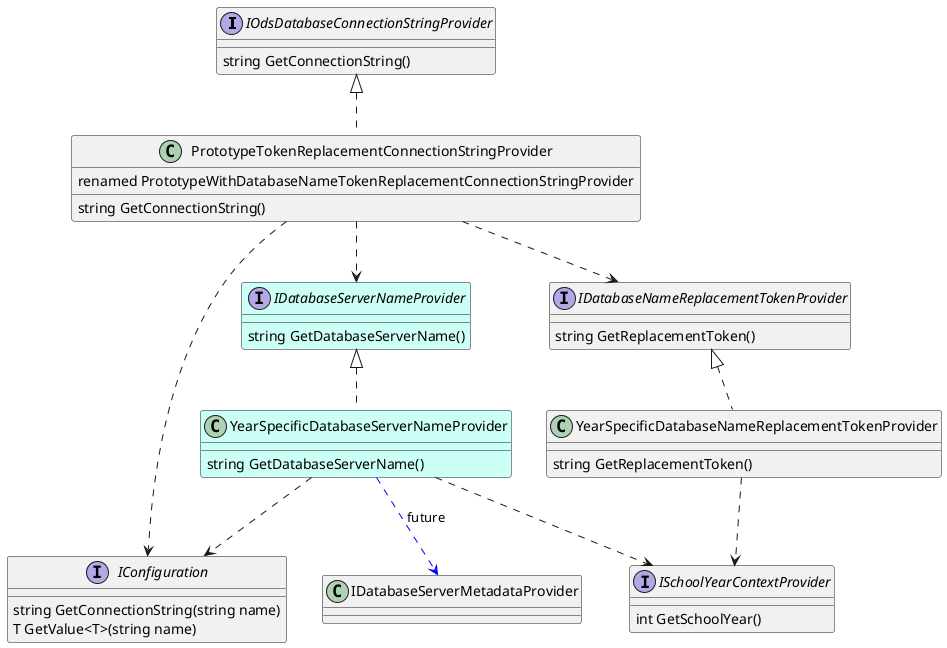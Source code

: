 @startuml
@startuml

interface IOdsDatabaseConnectionStringProvider
interface IConfiguration
interface IDatabaseNameReplacementTokenProvider
interface ISchoolYearContextProvider

'interface IDatabaseServerMetadataProvider #azure
'class CustomDatabaseServerMetadataProvider #azure

interface IDatabaseServerNameProvider #ccfff5
class YearSpecificDatabaseServerNameProvider #ccfff5

' interface methods
IOdsDatabaseConnectionStringProvider : string GetConnectionString()
IDatabaseNameReplacementTokenProvider : string GetReplacementToken()
'IDatabaseServerMetadataProvider : T GetServerMetadata<T>()
IDatabaseServerNameProvider : string GetDatabaseServerName()

IConfiguration : string GetConnectionString(string name)
IConfiguration : T GetValue<T>(string name)
ISchoolYearContextProvider : int GetSchoolYear()

' class methods
PrototypeTokenReplacementConnectionStringProvider : string GetConnectionString()
YearSpecificDatabaseNameReplacementTokenProvider : string GetReplacementToken()
YearSpecificDatabaseServerNameProvider : string GetDatabaseServerName()
'CustomDatabaseServerMetadataProvider : string GetServerMetadata<string>()


PrototypeTokenReplacementConnectionStringProvider : renamed PrototypeWithDatabaseNameTokenReplacementConnectionStringProvider
' relationships

IOdsDatabaseConnectionStringProvider <|.. PrototypeTokenReplacementConnectionStringProvider

PrototypeTokenReplacementConnectionStringProvider ....> IConfiguration

'PrototypeTokenReplacementConnectionStringProvider ..> IDatabaseServerMetadataProvider : future
PrototypeTokenReplacementConnectionStringProvider ..> IDatabaseNameReplacementTokenProvider
PrototypeTokenReplacementConnectionStringProvider ..> IDatabaseServerNameProvider


'IDatabaseServerMetadataProvider <|.. AdminDatabaseConfigurationDatabaseServerMetadataProvider



IDatabaseNameReplacementTokenProvider <|.. YearSpecificDatabaseNameReplacementTokenProvider
YearSpecificDatabaseNameReplacementTokenProvider ..> ISchoolYearContextProvider
YearSpecificDatabaseServerNameProvider ..> IConfiguration
YearSpecificDatabaseServerNameProvider ..> ISchoolYearContextProvider
IDatabaseServerNameProvider <|.. YearSpecificDatabaseServerNameProvider



'IDatabaseServerMetadataProvider <|.. CustomDatabaseServerMetadataProvider
YearSpecificDatabaseServerNameProvider ..> IDatabaseServerMetadataProvider #blue : future

'note right of CustomDatabaseServerMetadataProvider
'     The spike has a DockerDatabaseServerMetadataProvider
'     for the demonstration only. We will need to vet out
'     the structure etc. Another option is to use an
'     Admin Database solution.
'end note
'
'note right of IDatabaseServerMetadataProvider
'    This Interface could be introduced in the future
'    to address the need to allow for even more
'    customization for mapping of the database servers.
'end note
@enduml

@enduml